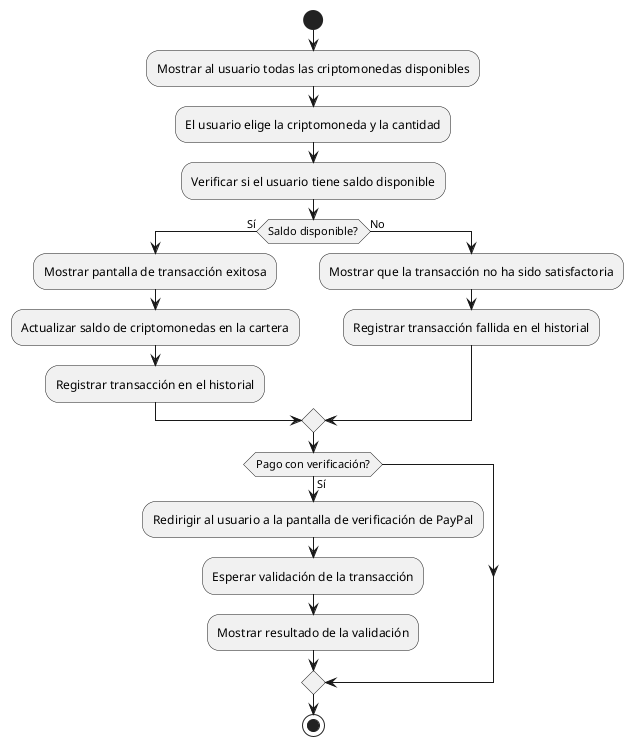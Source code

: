 @startuml "Comprar criptomonedas"
start

:Mostrar al usuario todas las criptomonedas disponibles;

:El usuario elige la criptomoneda y la cantidad;

:Verificar si el usuario tiene saldo disponible;

if (Saldo disponible?) then (Sí)
    :Mostrar pantalla de transacción exitosa;
    :Actualizar saldo de criptomonedas en la cartera;
    :Registrar transacción en el historial;
else (No)
    :Mostrar que la transacción no ha sido satisfactoria;
    :Registrar transacción fallida en el historial;
endif

if (Pago con verificación?) then (Sí)
    :Redirigir al usuario a la pantalla de verificación de PayPal;
    :Esperar validación de la transacción;
    :Mostrar resultado de la validación;
endif

stop
@enduml
